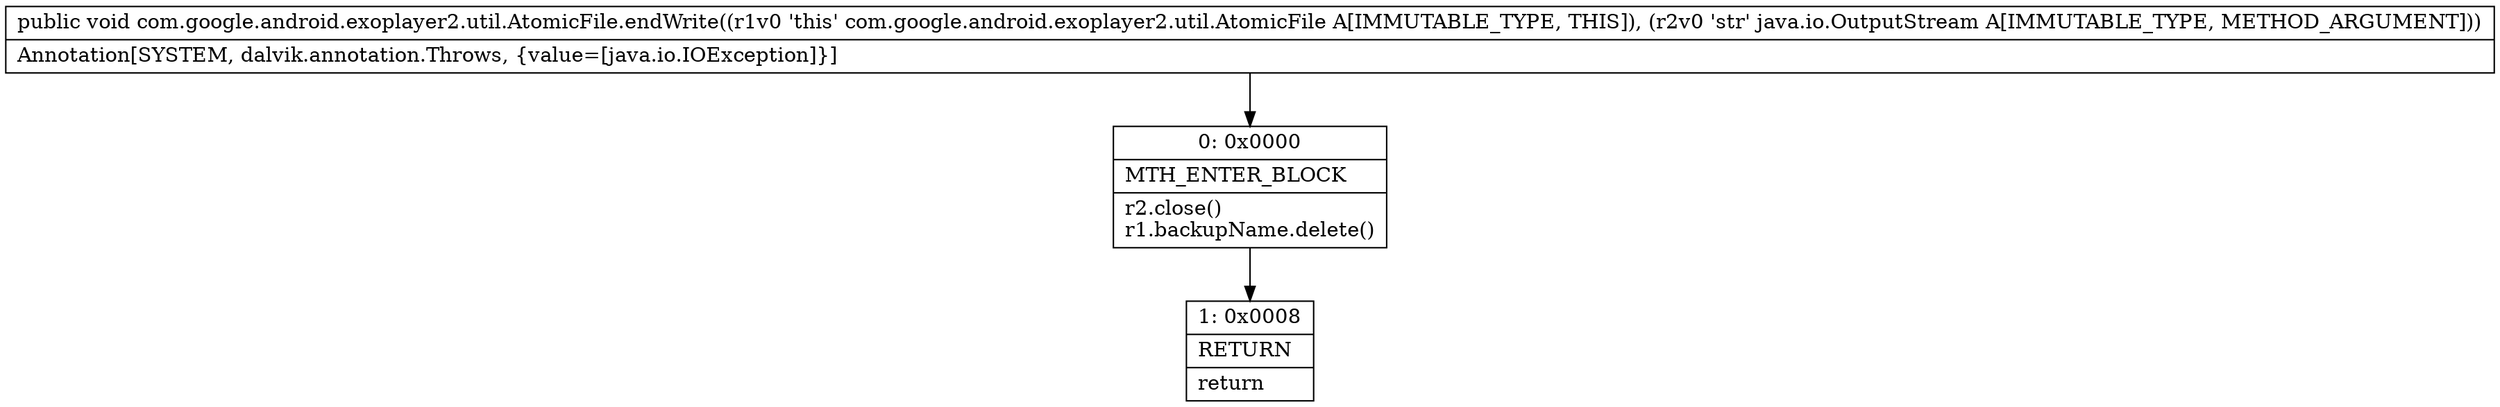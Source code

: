 digraph "CFG forcom.google.android.exoplayer2.util.AtomicFile.endWrite(Ljava\/io\/OutputStream;)V" {
Node_0 [shape=record,label="{0\:\ 0x0000|MTH_ENTER_BLOCK\l|r2.close()\lr1.backupName.delete()\l}"];
Node_1 [shape=record,label="{1\:\ 0x0008|RETURN\l|return\l}"];
MethodNode[shape=record,label="{public void com.google.android.exoplayer2.util.AtomicFile.endWrite((r1v0 'this' com.google.android.exoplayer2.util.AtomicFile A[IMMUTABLE_TYPE, THIS]), (r2v0 'str' java.io.OutputStream A[IMMUTABLE_TYPE, METHOD_ARGUMENT]))  | Annotation[SYSTEM, dalvik.annotation.Throws, \{value=[java.io.IOException]\}]\l}"];
MethodNode -> Node_0;
Node_0 -> Node_1;
}

